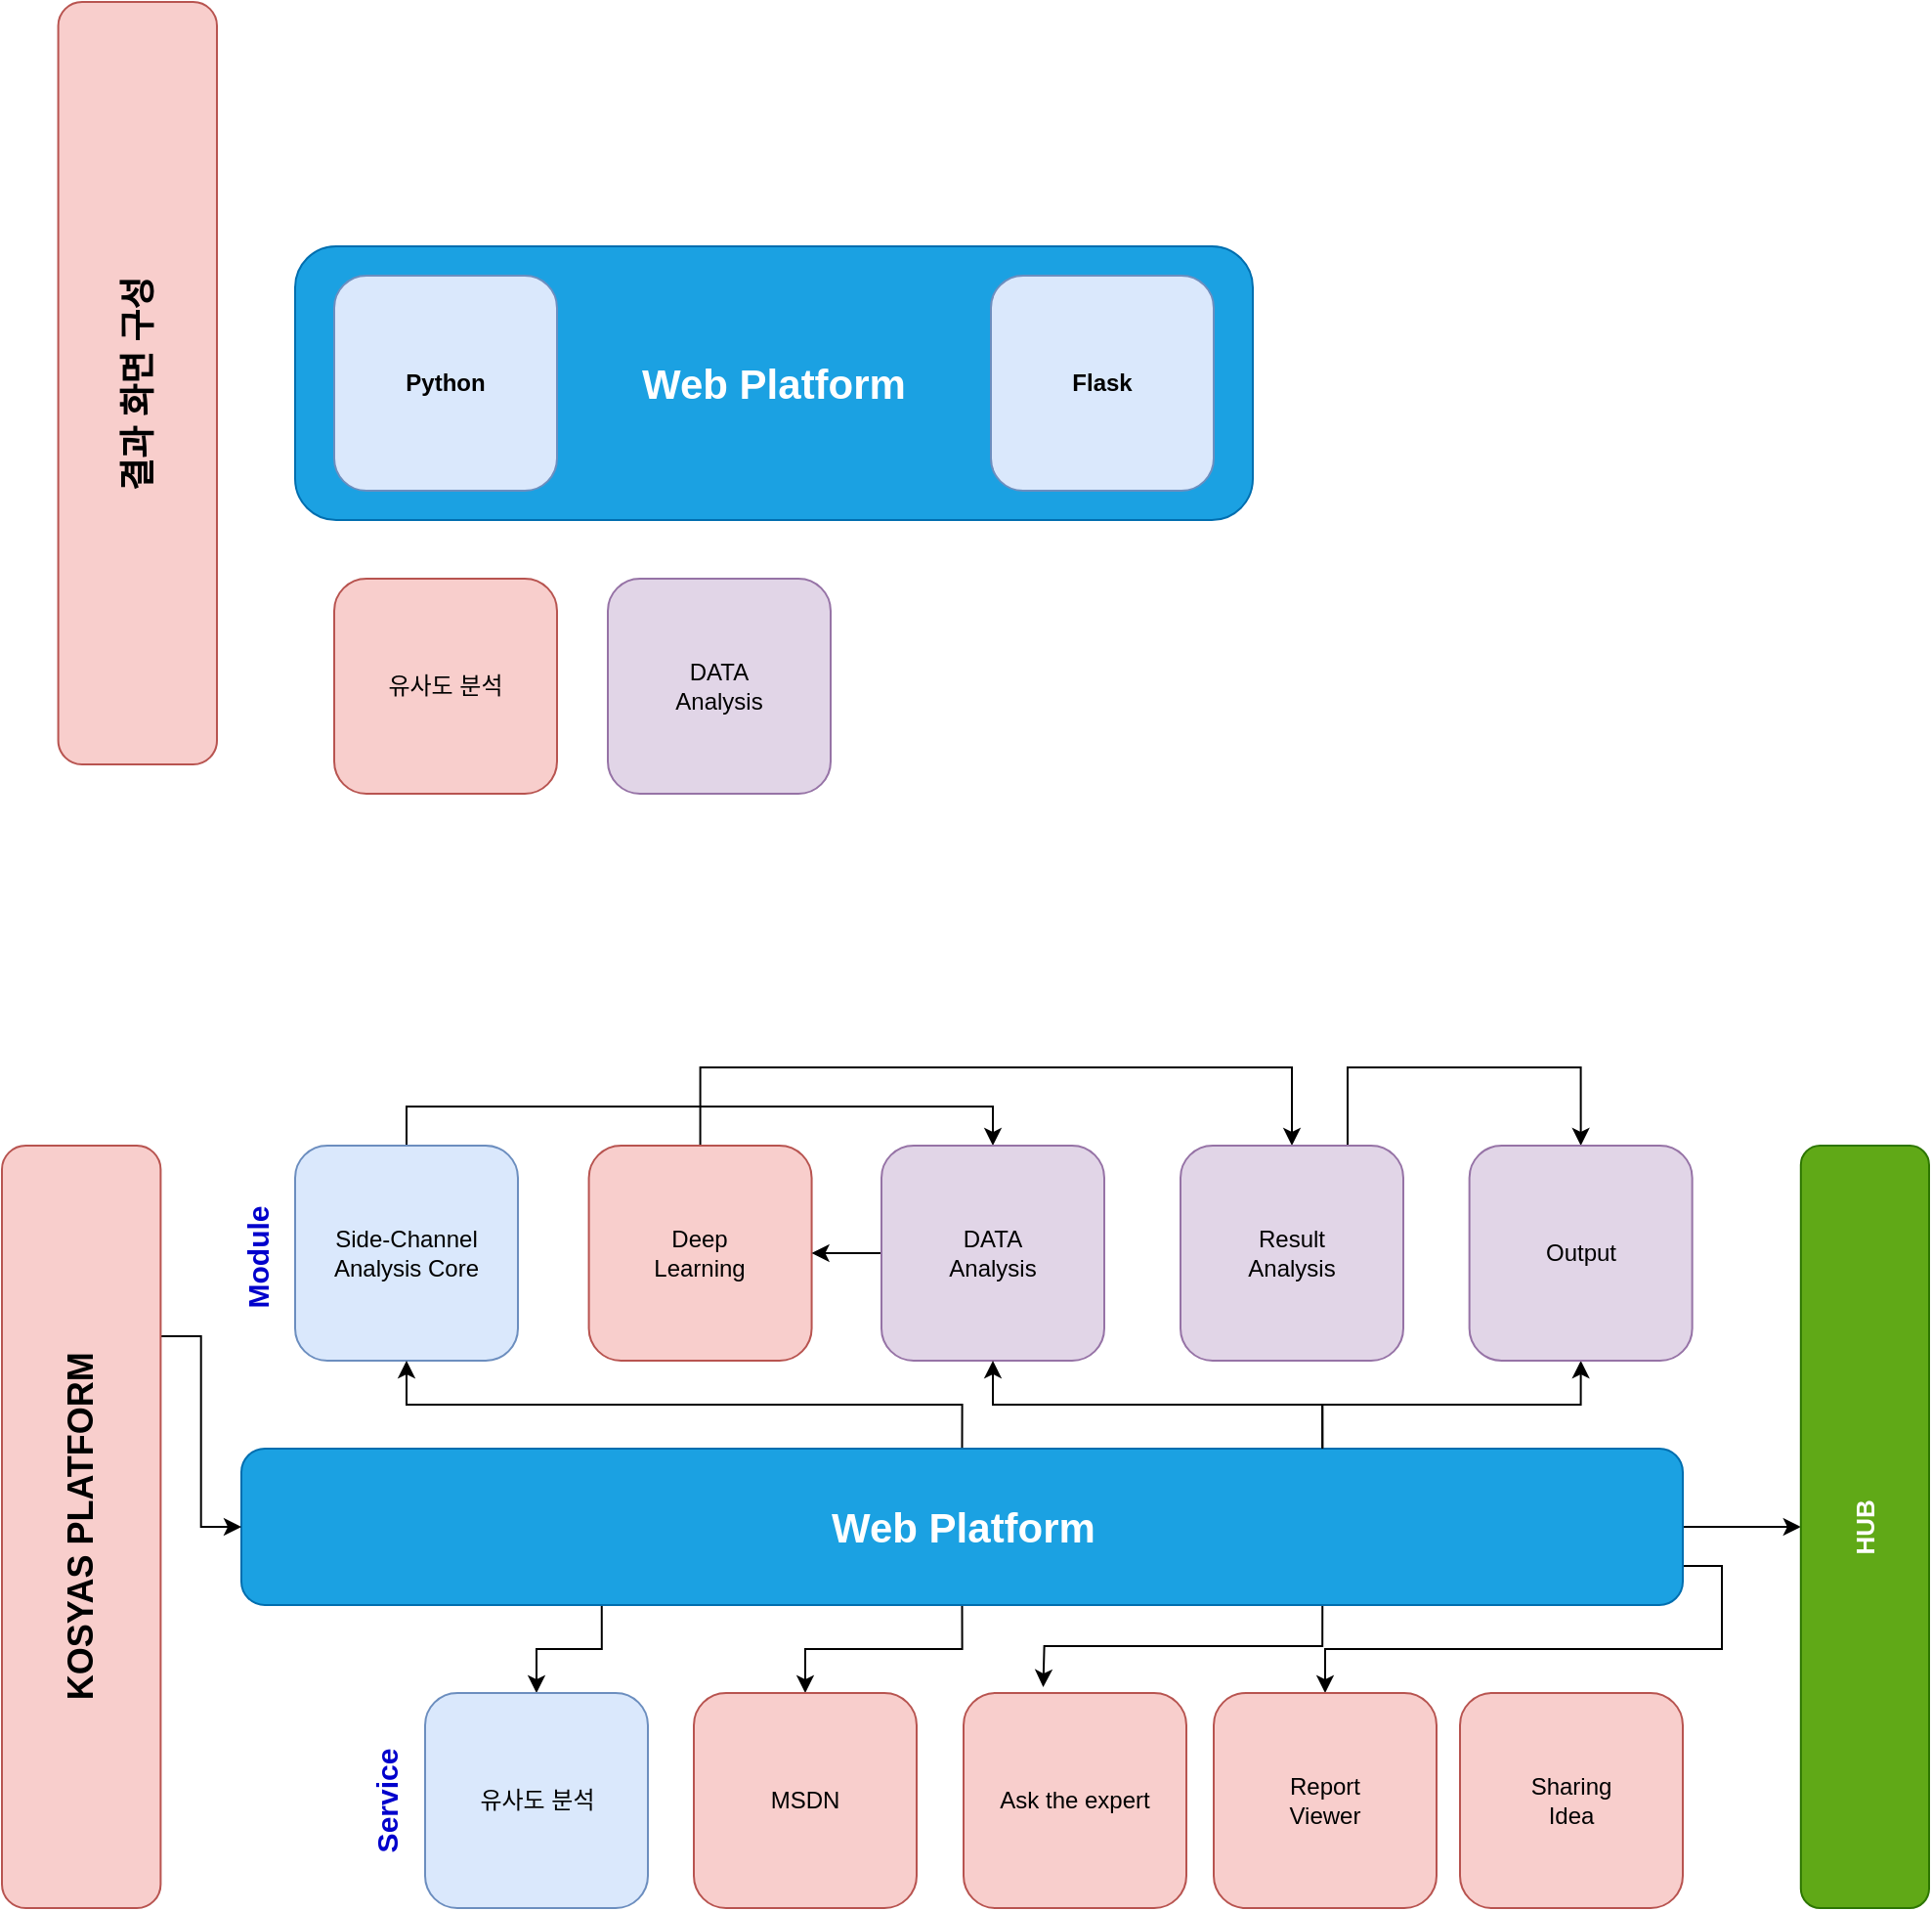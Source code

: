 <mxfile version="15.5.9" type="github">
  <diagram id="Hgf9vLsCcEp-ddHXqjoK" name="Page-1">
    <mxGraphModel dx="1422" dy="-375" grid="1" gridSize="10" guides="1" tooltips="1" connect="1" arrows="1" fold="1" page="1" pageScale="1" pageWidth="827" pageHeight="1169" math="0" shadow="0">
      <root>
        <mxCell id="0" />
        <mxCell id="1" parent="0" />
        <mxCell id="H_KB8hM7glTA4Rqze_tC-1" style="edgeStyle=orthogonalEdgeStyle;rounded=0;orthogonalLoop=1;jettySize=auto;html=1;exitX=0.5;exitY=0;exitDx=0;exitDy=0;entryX=0.5;entryY=0;entryDx=0;entryDy=0;fontSize=15;fontColor=#0000CC;" edge="1" parent="1" source="H_KB8hM7glTA4Rqze_tC-2" target="H_KB8hM7glTA4Rqze_tC-6">
          <mxGeometry relative="1" as="geometry" />
        </mxCell>
        <mxCell id="H_KB8hM7glTA4Rqze_tC-2" value="Side-Channel&lt;br&gt;Analysis Core" style="rounded=1;whiteSpace=wrap;html=1;fillColor=#dae8fc;strokeColor=#6c8ebf;" vertex="1" parent="1">
          <mxGeometry x="230" y="1840" width="114" height="110" as="geometry" />
        </mxCell>
        <mxCell id="H_KB8hM7glTA4Rqze_tC-3" style="edgeStyle=orthogonalEdgeStyle;rounded=0;orthogonalLoop=1;jettySize=auto;html=1;exitX=0.5;exitY=0;exitDx=0;exitDy=0;entryX=0.5;entryY=0;entryDx=0;entryDy=0;fontSize=15;fontColor=#0000CC;" edge="1" parent="1" source="H_KB8hM7glTA4Rqze_tC-4" target="H_KB8hM7glTA4Rqze_tC-24">
          <mxGeometry relative="1" as="geometry">
            <Array as="points">
              <mxPoint x="437" y="1800" />
              <mxPoint x="740" y="1800" />
            </Array>
          </mxGeometry>
        </mxCell>
        <mxCell id="H_KB8hM7glTA4Rqze_tC-4" value="Deep&lt;br&gt;Learning" style="rounded=1;whiteSpace=wrap;html=1;fillColor=#f8cecc;strokeColor=#b85450;strokeWidth=1;" vertex="1" parent="1">
          <mxGeometry x="380.29" y="1840" width="114" height="110" as="geometry" />
        </mxCell>
        <mxCell id="H_KB8hM7glTA4Rqze_tC-5" style="edgeStyle=orthogonalEdgeStyle;rounded=0;orthogonalLoop=1;jettySize=auto;html=1;exitX=0;exitY=0.5;exitDx=0;exitDy=0;entryX=1;entryY=0.5;entryDx=0;entryDy=0;fontSize=15;fontColor=#0000CC;" edge="1" parent="1" source="H_KB8hM7glTA4Rqze_tC-6" target="H_KB8hM7glTA4Rqze_tC-4">
          <mxGeometry relative="1" as="geometry" />
        </mxCell>
        <mxCell id="H_KB8hM7glTA4Rqze_tC-6" value="DATA&lt;br&gt;Analysis" style="rounded=1;whiteSpace=wrap;html=1;fillColor=#e1d5e7;strokeColor=#9673a6;strokeWidth=1;" vertex="1" parent="1">
          <mxGeometry x="530" y="1840" width="114" height="110" as="geometry" />
        </mxCell>
        <mxCell id="H_KB8hM7glTA4Rqze_tC-7" style="edgeStyle=orthogonalEdgeStyle;rounded=0;orthogonalLoop=1;jettySize=auto;html=1;exitX=0.5;exitY=0;exitDx=0;exitDy=0;entryX=0.5;entryY=1;entryDx=0;entryDy=0;fontSize=15;fontColor=#0000CC;" edge="1" parent="1" source="H_KB8hM7glTA4Rqze_tC-14" target="H_KB8hM7glTA4Rqze_tC-2">
          <mxGeometry relative="1" as="geometry" />
        </mxCell>
        <mxCell id="H_KB8hM7glTA4Rqze_tC-8" style="edgeStyle=orthogonalEdgeStyle;rounded=0;orthogonalLoop=1;jettySize=auto;html=1;exitX=0.25;exitY=1;exitDx=0;exitDy=0;entryX=0.5;entryY=0;entryDx=0;entryDy=0;fontSize=18;fontColor=#0000CC;" edge="1" parent="1" source="H_KB8hM7glTA4Rqze_tC-14" target="H_KB8hM7glTA4Rqze_tC-17">
          <mxGeometry relative="1" as="geometry" />
        </mxCell>
        <mxCell id="H_KB8hM7glTA4Rqze_tC-9" style="edgeStyle=orthogonalEdgeStyle;rounded=0;orthogonalLoop=1;jettySize=auto;html=1;exitX=0.75;exitY=1;exitDx=0;exitDy=0;fontSize=18;fontColor=#0000CC;" edge="1" parent="1" source="H_KB8hM7glTA4Rqze_tC-14">
          <mxGeometry relative="1" as="geometry">
            <mxPoint x="612.75" y="2117" as="targetPoint" />
          </mxGeometry>
        </mxCell>
        <mxCell id="H_KB8hM7glTA4Rqze_tC-10" style="edgeStyle=orthogonalEdgeStyle;rounded=0;orthogonalLoop=1;jettySize=auto;html=1;exitX=1;exitY=0.75;exitDx=0;exitDy=0;fontSize=18;fontColor=#0000CC;" edge="1" parent="1" source="H_KB8hM7glTA4Rqze_tC-14" target="H_KB8hM7glTA4Rqze_tC-19">
          <mxGeometry relative="1" as="geometry" />
        </mxCell>
        <mxCell id="H_KB8hM7glTA4Rqze_tC-11" value="" style="edgeStyle=orthogonalEdgeStyle;rounded=0;orthogonalLoop=1;jettySize=auto;html=1;fontSize=18;fontColor=#0000CC;" edge="1" parent="1" source="H_KB8hM7glTA4Rqze_tC-14" target="H_KB8hM7glTA4Rqze_tC-20">
          <mxGeometry relative="1" as="geometry" />
        </mxCell>
        <mxCell id="H_KB8hM7glTA4Rqze_tC-12" style="edgeStyle=orthogonalEdgeStyle;rounded=0;orthogonalLoop=1;jettySize=auto;html=1;exitX=0.75;exitY=0;exitDx=0;exitDy=0;entryX=0.5;entryY=1;entryDx=0;entryDy=0;fontSize=18;fontColor=#0000CC;" edge="1" parent="1" source="H_KB8hM7glTA4Rqze_tC-14" target="H_KB8hM7glTA4Rqze_tC-27">
          <mxGeometry relative="1" as="geometry" />
        </mxCell>
        <mxCell id="H_KB8hM7glTA4Rqze_tC-13" style="edgeStyle=orthogonalEdgeStyle;rounded=0;orthogonalLoop=1;jettySize=auto;html=1;exitX=0.5;exitY=1;exitDx=0;exitDy=0;entryX=0.5;entryY=0;entryDx=0;entryDy=0;" edge="1" parent="1" source="H_KB8hM7glTA4Rqze_tC-14" target="H_KB8hM7glTA4Rqze_tC-28">
          <mxGeometry relative="1" as="geometry" />
        </mxCell>
        <mxCell id="H_KB8hM7glTA4Rqze_tC-14" value="Web Platform" style="rounded=1;whiteSpace=wrap;html=1;strokeWidth=1;fontStyle=1;fontSize=21;fillColor=#1ba1e2;strokeColor=#006EAF;fontColor=#ffffff;" vertex="1" parent="1">
          <mxGeometry x="202.5" y="1995" width="737.5" height="80" as="geometry" />
        </mxCell>
        <mxCell id="H_KB8hM7glTA4Rqze_tC-15" style="edgeStyle=orthogonalEdgeStyle;rounded=0;orthogonalLoop=1;jettySize=auto;html=1;exitX=1;exitY=0.25;exitDx=0;exitDy=0;entryX=0;entryY=0.5;entryDx=0;entryDy=0;fontSize=15;fontColor=#0000CC;" edge="1" parent="1" source="H_KB8hM7glTA4Rqze_tC-16" target="H_KB8hM7glTA4Rqze_tC-14">
          <mxGeometry relative="1" as="geometry" />
        </mxCell>
        <mxCell id="H_KB8hM7glTA4Rqze_tC-16" value="KOSYAS PLATFORM" style="rounded=1;whiteSpace=wrap;html=1;fillColor=#f8cecc;strokeColor=#b85450;strokeWidth=1;horizontal=0;fontStyle=1;fontSize=18;" vertex="1" parent="1">
          <mxGeometry x="80" y="1840" width="81.2" height="390" as="geometry" />
        </mxCell>
        <mxCell id="H_KB8hM7glTA4Rqze_tC-17" value="유사도 분석" style="rounded=1;whiteSpace=wrap;html=1;fillColor=#dae8fc;strokeColor=#6c8ebf;" vertex="1" parent="1">
          <mxGeometry x="296.5" y="2120" width="114" height="110" as="geometry" />
        </mxCell>
        <mxCell id="H_KB8hM7glTA4Rqze_tC-18" value="Ask the expert" style="rounded=1;whiteSpace=wrap;html=1;fillColor=#f8cecc;strokeColor=#b85450;strokeWidth=1;" vertex="1" parent="1">
          <mxGeometry x="572" y="2120" width="114" height="110" as="geometry" />
        </mxCell>
        <mxCell id="H_KB8hM7glTA4Rqze_tC-19" value="Report&lt;br&gt;Viewer" style="rounded=1;whiteSpace=wrap;html=1;fillColor=#f8cecc;strokeColor=#b85450;strokeWidth=1;" vertex="1" parent="1">
          <mxGeometry x="700" y="2120" width="114" height="110" as="geometry" />
        </mxCell>
        <mxCell id="H_KB8hM7glTA4Rqze_tC-20" value="HUB" style="rounded=1;whiteSpace=wrap;html=1;fillColor=#60a917;strokeColor=#2D7600;strokeWidth=1;horizontal=0;fontStyle=1;fontSize=13;fontColor=#ffffff;" vertex="1" parent="1">
          <mxGeometry x="1000.4" y="1840" width="65.6" height="390" as="geometry" />
        </mxCell>
        <mxCell id="H_KB8hM7glTA4Rqze_tC-21" value="Module" style="text;html=1;strokeColor=none;fillColor=none;align=center;verticalAlign=middle;whiteSpace=wrap;rounded=0;fontSize=15;fontStyle=1;horizontal=0;fontColor=#0000CC;" vertex="1" parent="1">
          <mxGeometry x="190" y="1890" width="40" height="15" as="geometry" />
        </mxCell>
        <mxCell id="H_KB8hM7glTA4Rqze_tC-22" value="Service" style="text;html=1;strokeColor=none;fillColor=none;align=center;verticalAlign=middle;whiteSpace=wrap;rounded=0;fontSize=15;fontStyle=1;horizontal=0;fontColor=#0000CC;" vertex="1" parent="1">
          <mxGeometry x="256.5" y="2167.5" width="40" height="15" as="geometry" />
        </mxCell>
        <mxCell id="H_KB8hM7glTA4Rqze_tC-23" style="edgeStyle=orthogonalEdgeStyle;rounded=0;orthogonalLoop=1;jettySize=auto;html=1;exitX=0.75;exitY=0;exitDx=0;exitDy=0;entryX=0.5;entryY=0;entryDx=0;entryDy=0;" edge="1" parent="1" source="H_KB8hM7glTA4Rqze_tC-24" target="H_KB8hM7glTA4Rqze_tC-27">
          <mxGeometry relative="1" as="geometry">
            <Array as="points">
              <mxPoint x="769" y="1800" />
              <mxPoint x="888" y="1800" />
            </Array>
          </mxGeometry>
        </mxCell>
        <mxCell id="H_KB8hM7glTA4Rqze_tC-24" value="Result&lt;br&gt;Analysis" style="rounded=1;whiteSpace=wrap;html=1;fillColor=#e1d5e7;strokeColor=#9673a6;strokeWidth=1;" vertex="1" parent="1">
          <mxGeometry x="683" y="1840" width="114" height="110" as="geometry" />
        </mxCell>
        <mxCell id="H_KB8hM7glTA4Rqze_tC-25" style="edgeStyle=orthogonalEdgeStyle;rounded=0;orthogonalLoop=1;jettySize=auto;html=1;exitX=0.75;exitY=0;exitDx=0;exitDy=0;entryX=0.5;entryY=1;entryDx=0;entryDy=0;fontSize=15;fontColor=#0000CC;" edge="1" parent="1" source="H_KB8hM7glTA4Rqze_tC-14" target="H_KB8hM7glTA4Rqze_tC-6">
          <mxGeometry relative="1" as="geometry">
            <mxPoint x="511.25" y="2010" as="sourcePoint" />
            <mxPoint x="297" y="1960" as="targetPoint" />
          </mxGeometry>
        </mxCell>
        <mxCell id="H_KB8hM7glTA4Rqze_tC-26" value="Sharing&lt;br&gt;Idea" style="rounded=1;whiteSpace=wrap;html=1;fillColor=#f8cecc;strokeColor=#b85450;strokeWidth=1;" vertex="1" parent="1">
          <mxGeometry x="826" y="2120" width="114" height="110" as="geometry" />
        </mxCell>
        <mxCell id="H_KB8hM7glTA4Rqze_tC-27" value="Output" style="rounded=1;whiteSpace=wrap;html=1;fillColor=#e1d5e7;strokeColor=#9673a6;strokeWidth=1;" vertex="1" parent="1">
          <mxGeometry x="830.82" y="1840" width="114" height="110" as="geometry" />
        </mxCell>
        <mxCell id="H_KB8hM7glTA4Rqze_tC-28" value="MSDN" style="rounded=1;whiteSpace=wrap;html=1;fillColor=#f8cecc;strokeColor=#b85450;strokeWidth=1;" vertex="1" parent="1">
          <mxGeometry x="434" y="2120" width="114" height="110" as="geometry" />
        </mxCell>
        <mxCell id="H_KB8hM7glTA4Rqze_tC-31" value="Web Platform" style="rounded=1;whiteSpace=wrap;html=1;strokeWidth=1;fontStyle=1;fontSize=21;fillColor=#1ba1e2;strokeColor=#006EAF;fontColor=#ffffff;" vertex="1" parent="1">
          <mxGeometry x="230" y="1380" width="490" height="140" as="geometry" />
        </mxCell>
        <mxCell id="H_KB8hM7glTA4Rqze_tC-29" value="Python" style="rounded=1;whiteSpace=wrap;html=1;fillColor=#dae8fc;strokeColor=#6c8ebf;fontStyle=1" vertex="1" parent="1">
          <mxGeometry x="250" y="1395" width="114" height="110" as="geometry" />
        </mxCell>
        <mxCell id="H_KB8hM7glTA4Rqze_tC-30" value="Flask" style="rounded=1;whiteSpace=wrap;html=1;fillColor=#dae8fc;strokeColor=#6c8ebf;fontStyle=1" vertex="1" parent="1">
          <mxGeometry x="586" y="1395" width="114" height="110" as="geometry" />
        </mxCell>
        <mxCell id="H_KB8hM7glTA4Rqze_tC-33" value="유사도 분석" style="rounded=1;whiteSpace=wrap;html=1;fillColor=#f8cecc;strokeColor=#b85450;strokeWidth=1;" vertex="1" parent="1">
          <mxGeometry x="250.0" y="1550" width="114" height="110" as="geometry" />
        </mxCell>
        <mxCell id="H_KB8hM7glTA4Rqze_tC-35" value="DATA&lt;br&gt;Analysis" style="rounded=1;whiteSpace=wrap;html=1;fillColor=#e1d5e7;strokeColor=#9673a6;strokeWidth=1;" vertex="1" parent="1">
          <mxGeometry x="390" y="1550" width="114" height="110" as="geometry" />
        </mxCell>
        <mxCell id="H_KB8hM7glTA4Rqze_tC-36" value="결과 화면 구성" style="rounded=1;whiteSpace=wrap;html=1;fillColor=#f8cecc;strokeColor=#b85450;strokeWidth=1;horizontal=0;fontStyle=1;fontSize=18;" vertex="1" parent="1">
          <mxGeometry x="108.8" y="1255" width="81.2" height="390" as="geometry" />
        </mxCell>
      </root>
    </mxGraphModel>
  </diagram>
</mxfile>
